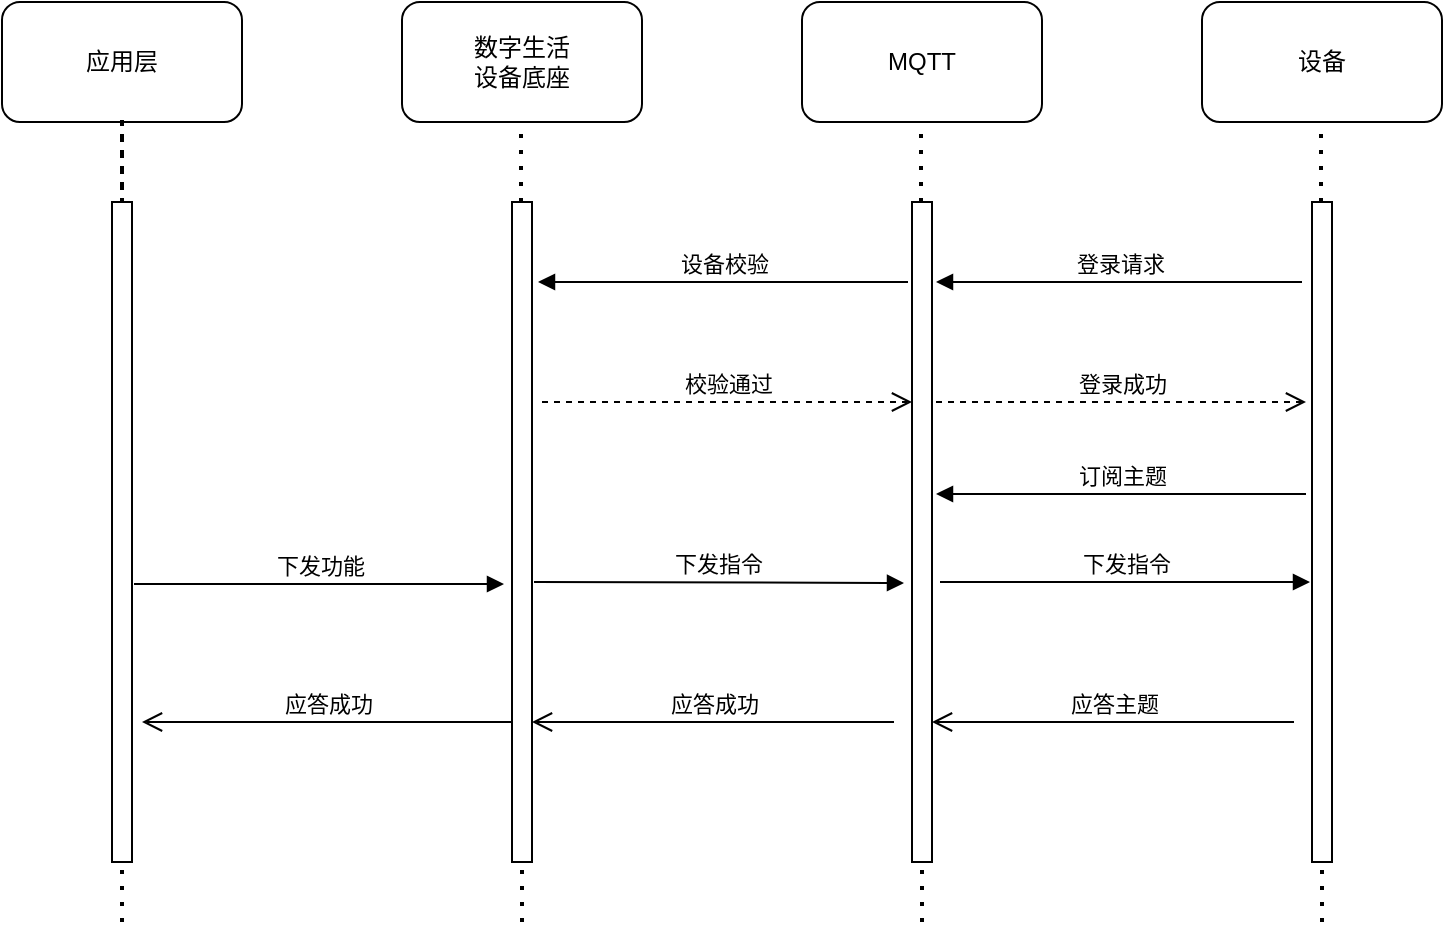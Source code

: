 <mxfile version="23.0.2" type="github">
  <diagram name="第 1 页" id="JMBbWcXGchRLQ26QFNBD">
    <mxGraphModel dx="1053" dy="588" grid="1" gridSize="10" guides="1" tooltips="1" connect="1" arrows="1" fold="1" page="1" pageScale="1" pageWidth="827" pageHeight="1169" math="0" shadow="0">
      <root>
        <mxCell id="0" />
        <mxCell id="1" parent="0" />
        <mxCell id="TMhinksdjBVztQhqIxPu-1" value="应用层" style="rounded=1;whiteSpace=wrap;html=1;" parent="1" vertex="1">
          <mxGeometry x="120" y="100" width="120" height="60" as="geometry" />
        </mxCell>
        <mxCell id="TMhinksdjBVztQhqIxPu-2" value="数字生活&lt;br&gt;设备底座" style="rounded=1;whiteSpace=wrap;html=1;" parent="1" vertex="1">
          <mxGeometry x="320" y="100" width="120" height="60" as="geometry" />
        </mxCell>
        <mxCell id="TMhinksdjBVztQhqIxPu-3" value="MQTT" style="rounded=1;whiteSpace=wrap;html=1;" parent="1" vertex="1">
          <mxGeometry x="520" y="100" width="120" height="60" as="geometry" />
        </mxCell>
        <mxCell id="TMhinksdjBVztQhqIxPu-4" value="设备" style="rounded=1;whiteSpace=wrap;html=1;" parent="1" vertex="1">
          <mxGeometry x="720" y="100" width="120" height="60" as="geometry" />
        </mxCell>
        <mxCell id="TMhinksdjBVztQhqIxPu-5" value="" style="endArrow=none;dashed=1;html=1;dashPattern=1 3;strokeWidth=2;rounded=0;entryX=0.5;entryY=1;entryDx=0;entryDy=0;" parent="1" target="TMhinksdjBVztQhqIxPu-1" edge="1">
          <mxGeometry width="50" height="50" relative="1" as="geometry">
            <mxPoint x="180" y="290" as="sourcePoint" />
            <mxPoint x="180" y="190" as="targetPoint" />
          </mxGeometry>
        </mxCell>
        <mxCell id="TMhinksdjBVztQhqIxPu-7" value="" style="endArrow=none;dashed=1;html=1;dashPattern=1 3;strokeWidth=2;rounded=0;entryX=0.5;entryY=1;entryDx=0;entryDy=0;" parent="1" source="TMhinksdjBVztQhqIxPu-18" edge="1">
          <mxGeometry width="50" height="50" relative="1" as="geometry">
            <mxPoint x="379.5" y="690" as="sourcePoint" />
            <mxPoint x="379.5" y="160" as="targetPoint" />
          </mxGeometry>
        </mxCell>
        <mxCell id="TMhinksdjBVztQhqIxPu-8" value="" style="endArrow=none;dashed=1;html=1;dashPattern=1 3;strokeWidth=2;rounded=0;entryX=0.5;entryY=1;entryDx=0;entryDy=0;" parent="1" source="TMhinksdjBVztQhqIxPu-16" edge="1">
          <mxGeometry width="50" height="50" relative="1" as="geometry">
            <mxPoint x="579.5" y="690" as="sourcePoint" />
            <mxPoint x="579.5" y="160" as="targetPoint" />
          </mxGeometry>
        </mxCell>
        <mxCell id="TMhinksdjBVztQhqIxPu-9" value="" style="endArrow=none;dashed=1;html=1;dashPattern=1 3;strokeWidth=2;rounded=0;entryX=0.5;entryY=1;entryDx=0;entryDy=0;" parent="1" source="TMhinksdjBVztQhqIxPu-14" edge="1">
          <mxGeometry width="50" height="50" relative="1" as="geometry">
            <mxPoint x="779.5" y="690" as="sourcePoint" />
            <mxPoint x="779.5" y="160" as="targetPoint" />
          </mxGeometry>
        </mxCell>
        <mxCell id="TMhinksdjBVztQhqIxPu-11" value="" style="endArrow=none;dashed=1;html=1;dashPattern=1 3;strokeWidth=2;rounded=0;entryX=0.5;entryY=1;entryDx=0;entryDy=0;" parent="1" source="TMhinksdjBVztQhqIxPu-22" edge="1">
          <mxGeometry width="50" height="50" relative="1" as="geometry">
            <mxPoint x="180" y="570" as="sourcePoint" />
            <mxPoint x="180" y="159.0" as="targetPoint" />
          </mxGeometry>
        </mxCell>
        <mxCell id="TMhinksdjBVztQhqIxPu-15" value="" style="endArrow=none;dashed=1;html=1;dashPattern=1 3;strokeWidth=2;rounded=0;entryX=0.5;entryY=1;entryDx=0;entryDy=0;" parent="1" target="TMhinksdjBVztQhqIxPu-14" edge="1">
          <mxGeometry width="50" height="50" relative="1" as="geometry">
            <mxPoint x="780" y="560" as="sourcePoint" />
            <mxPoint x="779.5" y="160" as="targetPoint" />
          </mxGeometry>
        </mxCell>
        <mxCell id="TMhinksdjBVztQhqIxPu-14" value="" style="html=1;points=[[0,0,0,0,5],[0,1,0,0,-5],[1,0,0,0,5],[1,1,0,0,-5]];perimeter=orthogonalPerimeter;outlineConnect=0;targetShapes=umlLifeline;portConstraint=eastwest;newEdgeStyle={&quot;curved&quot;:0,&quot;rounded&quot;:0};" parent="1" vertex="1">
          <mxGeometry x="775" y="200" width="10" height="330" as="geometry" />
        </mxCell>
        <mxCell id="TMhinksdjBVztQhqIxPu-17" value="" style="endArrow=none;dashed=1;html=1;dashPattern=1 3;strokeWidth=2;rounded=0;entryX=0.5;entryY=1;entryDx=0;entryDy=0;" parent="1" target="TMhinksdjBVztQhqIxPu-16" edge="1">
          <mxGeometry width="50" height="50" relative="1" as="geometry">
            <mxPoint x="580" y="560" as="sourcePoint" />
            <mxPoint x="579.5" y="160" as="targetPoint" />
          </mxGeometry>
        </mxCell>
        <mxCell id="TMhinksdjBVztQhqIxPu-16" value="" style="html=1;points=[[0,0,0,0,5],[0,1,0,0,-5],[1,0,0,0,5],[1,1,0,0,-5]];perimeter=orthogonalPerimeter;outlineConnect=0;targetShapes=umlLifeline;portConstraint=eastwest;newEdgeStyle={&quot;curved&quot;:0,&quot;rounded&quot;:0};" parent="1" vertex="1">
          <mxGeometry x="575" y="200" width="10" height="330" as="geometry" />
        </mxCell>
        <mxCell id="TMhinksdjBVztQhqIxPu-19" value="" style="endArrow=none;dashed=1;html=1;dashPattern=1 3;strokeWidth=2;rounded=0;entryX=0.5;entryY=1;entryDx=0;entryDy=0;" parent="1" target="TMhinksdjBVztQhqIxPu-18" edge="1">
          <mxGeometry width="50" height="50" relative="1" as="geometry">
            <mxPoint x="380" y="560" as="sourcePoint" />
            <mxPoint x="379.5" y="160" as="targetPoint" />
          </mxGeometry>
        </mxCell>
        <mxCell id="TMhinksdjBVztQhqIxPu-18" value="" style="html=1;points=[[0,0,0,0,5],[0,1,0,0,-5],[1,0,0,0,5],[1,1,0,0,-5]];perimeter=orthogonalPerimeter;outlineConnect=0;targetShapes=umlLifeline;portConstraint=eastwest;newEdgeStyle={&quot;curved&quot;:0,&quot;rounded&quot;:0};" parent="1" vertex="1">
          <mxGeometry x="375" y="200" width="10" height="330" as="geometry" />
        </mxCell>
        <mxCell id="TMhinksdjBVztQhqIxPu-20" value="登录请求" style="html=1;verticalAlign=bottom;endArrow=block;curved=0;rounded=0;" parent="1" edge="1">
          <mxGeometry width="80" relative="1" as="geometry">
            <mxPoint x="770" y="240" as="sourcePoint" />
            <mxPoint x="587" y="240" as="targetPoint" />
          </mxGeometry>
        </mxCell>
        <mxCell id="TMhinksdjBVztQhqIxPu-21" value="登录成功" style="html=1;verticalAlign=bottom;endArrow=open;dashed=1;endSize=8;curved=0;rounded=0;" parent="1" edge="1">
          <mxGeometry relative="1" as="geometry">
            <mxPoint x="587" y="300" as="sourcePoint" />
            <mxPoint x="772" y="300" as="targetPoint" />
          </mxGeometry>
        </mxCell>
        <mxCell id="TMhinksdjBVztQhqIxPu-23" value="" style="endArrow=none;dashed=1;html=1;dashPattern=1 3;strokeWidth=2;rounded=0;entryX=0.5;entryY=1;entryDx=0;entryDy=0;" parent="1" target="TMhinksdjBVztQhqIxPu-22" edge="1">
          <mxGeometry width="50" height="50" relative="1" as="geometry">
            <mxPoint x="180" y="560" as="sourcePoint" />
            <mxPoint x="180" y="279" as="targetPoint" />
          </mxGeometry>
        </mxCell>
        <mxCell id="TMhinksdjBVztQhqIxPu-22" value="" style="html=1;points=[[0,0,0,0,5],[0,1,0,0,-5],[1,0,0,0,5],[1,1,0,0,-5]];perimeter=orthogonalPerimeter;outlineConnect=0;targetShapes=umlLifeline;portConstraint=eastwest;newEdgeStyle={&quot;curved&quot;:0,&quot;rounded&quot;:0};" parent="1" vertex="1">
          <mxGeometry x="175" y="200" width="10" height="330" as="geometry" />
        </mxCell>
        <mxCell id="TMhinksdjBVztQhqIxPu-24" value="下发功能" style="html=1;verticalAlign=bottom;endArrow=block;curved=0;rounded=0;" parent="1" edge="1">
          <mxGeometry width="80" relative="1" as="geometry">
            <mxPoint x="186" y="391" as="sourcePoint" />
            <mxPoint x="371" y="391" as="targetPoint" />
          </mxGeometry>
        </mxCell>
        <mxCell id="TMhinksdjBVztQhqIxPu-25" value="下发指令" style="html=1;verticalAlign=bottom;endArrow=block;curved=0;rounded=0;" parent="1" edge="1">
          <mxGeometry width="80" relative="1" as="geometry">
            <mxPoint x="386" y="390" as="sourcePoint" />
            <mxPoint x="571" y="390.5" as="targetPoint" />
          </mxGeometry>
        </mxCell>
        <mxCell id="TMhinksdjBVztQhqIxPu-26" value="下发指令" style="html=1;verticalAlign=bottom;endArrow=block;curved=0;rounded=0;" parent="1" edge="1">
          <mxGeometry width="80" relative="1" as="geometry">
            <mxPoint x="589" y="390" as="sourcePoint" />
            <mxPoint x="774" y="390" as="targetPoint" />
          </mxGeometry>
        </mxCell>
        <mxCell id="TMhinksdjBVztQhqIxPu-27" value="应答主题" style="html=1;verticalAlign=bottom;endArrow=open;endSize=8;curved=0;rounded=0;" parent="1" edge="1">
          <mxGeometry relative="1" as="geometry">
            <mxPoint x="766" y="460" as="sourcePoint" />
            <mxPoint x="585" y="460" as="targetPoint" />
          </mxGeometry>
        </mxCell>
        <mxCell id="TMhinksdjBVztQhqIxPu-28" value="应答成功" style="html=1;verticalAlign=bottom;endArrow=open;endSize=8;curved=0;rounded=0;" parent="1" edge="1">
          <mxGeometry relative="1" as="geometry">
            <mxPoint x="566" y="460" as="sourcePoint" />
            <mxPoint x="385" y="460" as="targetPoint" />
          </mxGeometry>
        </mxCell>
        <mxCell id="TMhinksdjBVztQhqIxPu-29" value="应答成功" style="html=1;verticalAlign=bottom;endArrow=open;endSize=8;curved=0;rounded=0;" parent="1" edge="1">
          <mxGeometry relative="1" as="geometry">
            <mxPoint x="375" y="460" as="sourcePoint" />
            <mxPoint x="190" y="460" as="targetPoint" />
          </mxGeometry>
        </mxCell>
        <mxCell id="coS48NyEHjj-E4A7_Tiw-2" value="设备校验" style="html=1;verticalAlign=bottom;endArrow=block;curved=0;rounded=0;" parent="1" edge="1">
          <mxGeometry width="80" relative="1" as="geometry">
            <mxPoint x="573" y="240" as="sourcePoint" />
            <mxPoint x="388" y="240" as="targetPoint" />
          </mxGeometry>
        </mxCell>
        <mxCell id="coS48NyEHjj-E4A7_Tiw-3" value="校验通过" style="html=1;verticalAlign=bottom;endArrow=open;dashed=1;endSize=8;curved=0;rounded=0;" parent="1" edge="1">
          <mxGeometry relative="1" as="geometry">
            <mxPoint x="390" y="300" as="sourcePoint" />
            <mxPoint x="575" y="300" as="targetPoint" />
          </mxGeometry>
        </mxCell>
        <mxCell id="coS48NyEHjj-E4A7_Tiw-4" value="订阅主题" style="html=1;verticalAlign=bottom;endArrow=block;curved=0;rounded=0;" parent="1" edge="1">
          <mxGeometry width="80" relative="1" as="geometry">
            <mxPoint x="772" y="346" as="sourcePoint" />
            <mxPoint x="587" y="346" as="targetPoint" />
          </mxGeometry>
        </mxCell>
      </root>
    </mxGraphModel>
  </diagram>
</mxfile>
